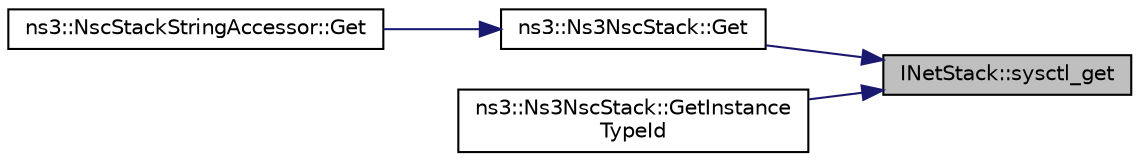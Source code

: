 digraph "INetStack::sysctl_get"
{
 // LATEX_PDF_SIZE
  edge [fontname="Helvetica",fontsize="10",labelfontname="Helvetica",labelfontsize="10"];
  node [fontname="Helvetica",fontsize="10",shape=record];
  rankdir="RL";
  Node1 [label="INetStack::sysctl_get",height=0.2,width=0.4,color="black", fillcolor="grey75", style="filled", fontcolor="black",tooltip="Get system parameters using sysctl."];
  Node1 -> Node2 [dir="back",color="midnightblue",fontsize="10",style="solid",fontname="Helvetica"];
  Node2 [label="ns3::Ns3NscStack::Get",height=0.2,width=0.4,color="black", fillcolor="white", style="filled",URL="$classns3_1_1_ns3_nsc_stack.html#a10c439c116342674c01d59d269e8d0e4",tooltip="Get an attribute."];
  Node2 -> Node3 [dir="back",color="midnightblue",fontsize="10",style="solid",fontname="Helvetica"];
  Node3 [label="ns3::NscStackStringAccessor::Get",height=0.2,width=0.4,color="black", fillcolor="white", style="filled",URL="$classns3_1_1_nsc_stack_string_accessor.html#a2279ae2cc46efb34b829a79e11abace2",tooltip=" "];
  Node1 -> Node4 [dir="back",color="midnightblue",fontsize="10",style="solid",fontname="Helvetica"];
  Node4 [label="ns3::Ns3NscStack::GetInstance\lTypeId",height=0.2,width=0.4,color="black", fillcolor="white", style="filled",URL="$classns3_1_1_ns3_nsc_stack.html#a30539dfb514195745465a3db164caf81",tooltip="Get the most derived TypeId for this Object."];
}
